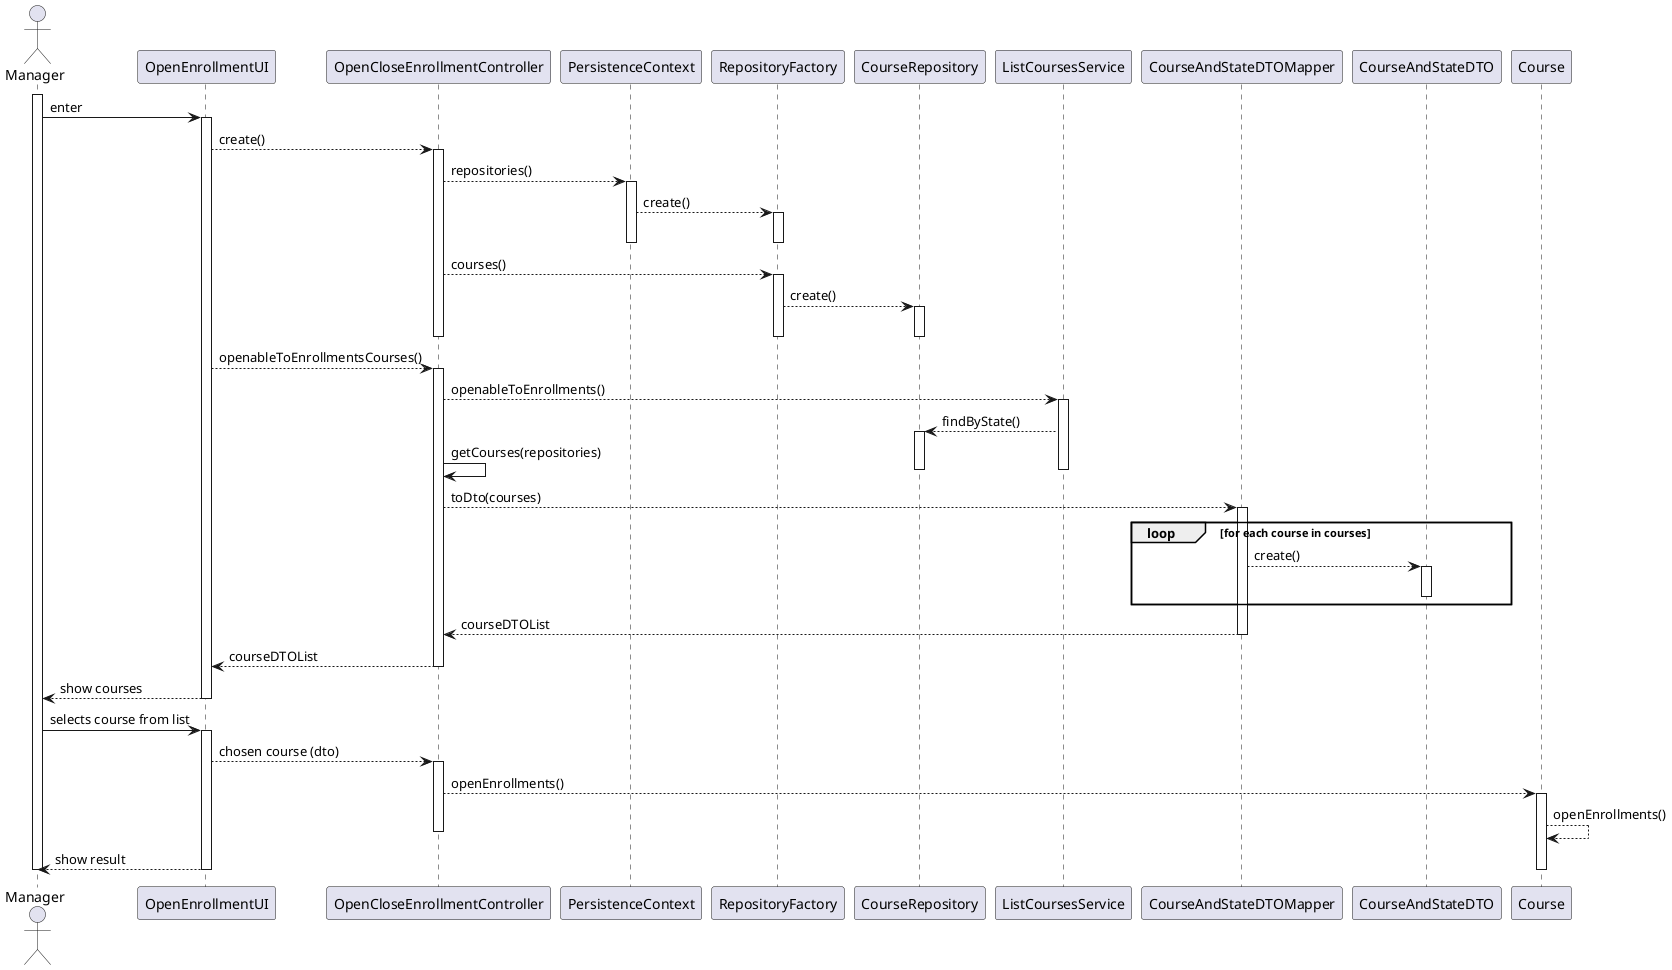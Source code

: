 @startuml

actor Manager as user
participant OpenEnrollmentUI as ui
participant OpenCloseEnrollmentController as ctrl

participant PersistenceContext as ctx
participant RepositoryFactory as rep_fac
participant CourseRepository as repo

participant ListCoursesService as svc

participant CourseAndStateDTOMapper as mapper
participant CourseAndStateDTO as dto

participant Course as course

activate user
user -> ui: enter

activate ui
    ui --> ctrl: create()
    activate ctrl
        ctrl --> ctx: repositories()
        activate ctx
            ctx --> rep_fac: create()
            activate rep_fac
            deactivate rep_fac
        deactivate ctx

        ctrl --> rep_fac: courses()
        activate rep_fac
            rep_fac --> repo: create()
            activate repo
            deactivate repo
        deactivate rep_fac
    deactivate ctrl


    ui --> ctrl: openableToEnrollmentsCourses()
    activate ctrl
        ctrl --> svc: openableToEnrollments()
        activate svc
            svc --> repo: findByState()
            activate repo

            ctrl -> ctrl: getCourses(repositories)
            deactivate repo
        deactivate svc

        ctrl --> mapper: toDto(courses)
        activate mapper
            loop for each course in courses
                mapper --> dto: create()
                activate dto
                deactivate dto
            end loop
            mapper --> ctrl: courseDTOList
        deactivate mapper

        ctrl --> ui: courseDTOList
    deactivate ctrl

    ui --> user: show courses
deactivate ui

user -> ui: selects course from list
activate ui
    ui --> ctrl: chosen course (dto)
    activate ctrl
        ctrl --> course: openEnrollments()

        activate course
            course --> course: openEnrollments()

    deactivate ctrl


    ui --> user: show result
    deactivate course
deactivate ui
deactivate user
@enduml

